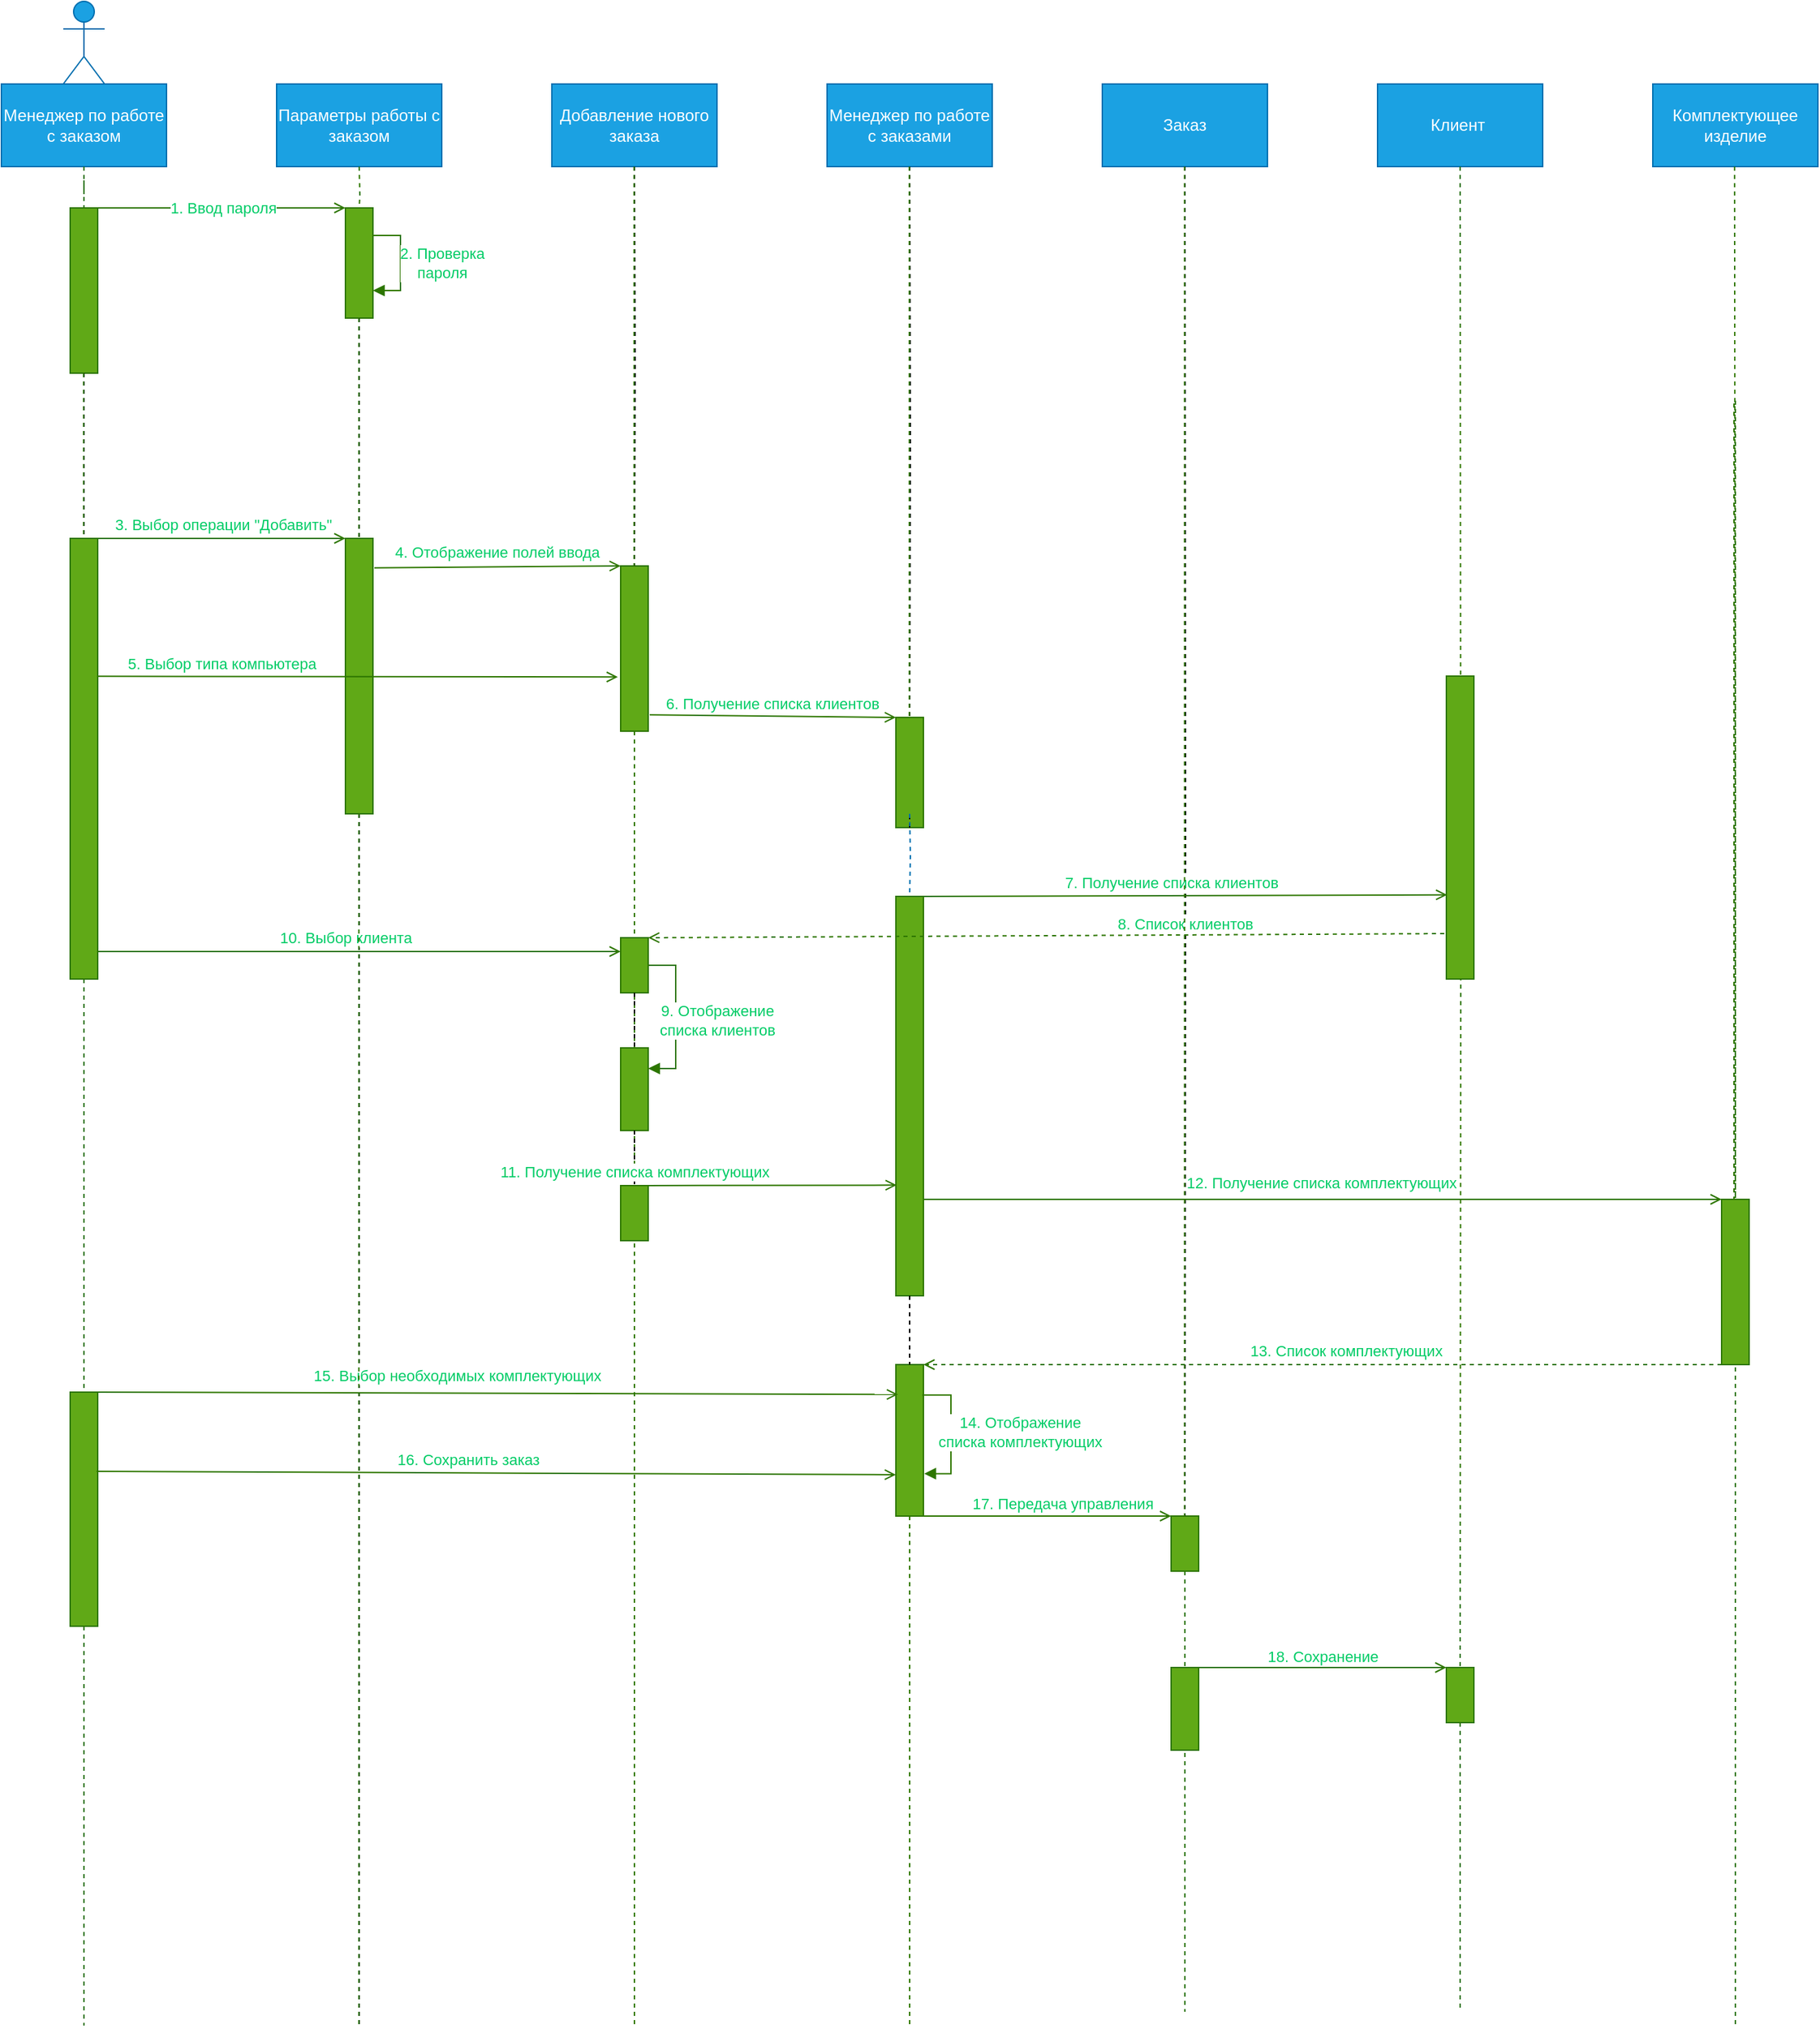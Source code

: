 <mxfile version="20.4.1" type="device"><diagram id="EE-B_Zx3244fio-dCgrv" name="Page-1"><mxGraphModel dx="2551" dy="1622" grid="1" gridSize="10" guides="1" tooltips="1" connect="1" arrows="1" fold="1" page="1" pageScale="1" pageWidth="1169" pageHeight="827" math="0" shadow="0"><root><mxCell id="0"/><mxCell id="1" parent="0"/><mxCell id="JYQmvdxiz2_-DwNYgla0-7" value="Добавление нового заказа" style="rounded=0;whiteSpace=wrap;html=1;fillColor=#1ba1e2;fontColor=#ffffff;strokeColor=#006EAF;" parent="1" vertex="1"><mxGeometry x="160" y="30" width="120" height="60" as="geometry"/></mxCell><mxCell id="JYQmvdxiz2_-DwNYgla0-8" value="Параметры работы с заказом" style="rounded=0;whiteSpace=wrap;html=1;fillColor=#1ba1e2;fontColor=#ffffff;strokeColor=#006EAF;" parent="1" vertex="1"><mxGeometry x="-40" y="30" width="120" height="60" as="geometry"/></mxCell><mxCell id="JYQmvdxiz2_-DwNYgla0-17" style="edgeStyle=orthogonalEdgeStyle;rounded=0;orthogonalLoop=1;jettySize=auto;html=1;exitX=0.5;exitY=1;exitDx=0;exitDy=0;endArrow=none;endFill=0;dashed=1;startArrow=none;fontColor=#00CC66;fillColor=#60a917;strokeColor=#2D7600;" parent="1" source="JYQmvdxiz2_-DwNYgla0-37" edge="1"><mxGeometry relative="1" as="geometry"><mxPoint x="-180" y="1440" as="targetPoint"/></mxGeometry></mxCell><mxCell id="JYQmvdxiz2_-DwNYgla0-9" value="Менеджер по работе с заказом" style="rounded=0;whiteSpace=wrap;html=1;fillColor=#1ba1e2;fontColor=#ffffff;strokeColor=#006EAF;" parent="1" vertex="1"><mxGeometry x="-240" y="30" width="120" height="60" as="geometry"/></mxCell><mxCell id="JYQmvdxiz2_-DwNYgla0-10" value="Менеджер по работе с заказами" style="rounded=0;whiteSpace=wrap;html=1;fillColor=#1ba1e2;fontColor=#ffffff;strokeColor=#006EAF;" parent="1" vertex="1"><mxGeometry x="360" y="30" width="120" height="60" as="geometry"/></mxCell><mxCell id="JYQmvdxiz2_-DwNYgla0-11" value="Заказ" style="rounded=0;whiteSpace=wrap;html=1;fillColor=#1ba1e2;fontColor=#ffffff;strokeColor=#006EAF;" parent="1" vertex="1"><mxGeometry x="560" y="30" width="120" height="60" as="geometry"/></mxCell><mxCell id="JYQmvdxiz2_-DwNYgla0-12" value="Клиент&amp;nbsp;" style="rounded=0;whiteSpace=wrap;html=1;fillColor=#1ba1e2;fontColor=#ffffff;strokeColor=#006EAF;" parent="1" vertex="1"><mxGeometry x="760" y="30" width="120" height="60" as="geometry"/></mxCell><mxCell id="JYQmvdxiz2_-DwNYgla0-14" value="Комплектующее изделие" style="rounded=0;whiteSpace=wrap;html=1;fillColor=#1ba1e2;fontColor=#ffffff;strokeColor=#006EAF;" parent="1" vertex="1"><mxGeometry x="960" y="30" width="120" height="60" as="geometry"/></mxCell><mxCell id="JYQmvdxiz2_-DwNYgla0-15" value="" style="shape=umlActor;verticalLabelPosition=bottom;verticalAlign=top;html=1;outlineConnect=0;fillColor=#1ba1e2;fontColor=#ffffff;strokeColor=#006EAF;" parent="1" vertex="1"><mxGeometry x="-195" y="-30.0" width="30" height="60" as="geometry"/></mxCell><mxCell id="JYQmvdxiz2_-DwNYgla0-18" style="edgeStyle=orthogonalEdgeStyle;rounded=0;orthogonalLoop=1;jettySize=auto;html=1;exitX=0.5;exitY=1;exitDx=0;exitDy=0;endArrow=none;endFill=0;dashed=1;startArrow=none;" parent="1" source="JYQmvdxiz2_-DwNYgla0-31" edge="1"><mxGeometry relative="1" as="geometry"><mxPoint x="20" y="1440" as="targetPoint"/><mxPoint x="20" y="90" as="sourcePoint"/></mxGeometry></mxCell><mxCell id="JYQmvdxiz2_-DwNYgla0-19" style="edgeStyle=orthogonalEdgeStyle;rounded=0;orthogonalLoop=1;jettySize=auto;html=1;exitX=0.5;exitY=1;exitDx=0;exitDy=0;endArrow=none;endFill=0;dashed=1;startArrow=none;fontColor=#00CC66;fillColor=#60a917;strokeColor=#2D7600;" parent="1" source="JYQmvdxiz2_-DwNYgla0-33" edge="1"><mxGeometry relative="1" as="geometry"><mxPoint x="220" y="1440" as="targetPoint"/><mxPoint x="220" y="90" as="sourcePoint"/></mxGeometry></mxCell><mxCell id="JYQmvdxiz2_-DwNYgla0-20" style="edgeStyle=orthogonalEdgeStyle;rounded=0;orthogonalLoop=1;jettySize=auto;html=1;endArrow=none;endFill=0;dashed=1;startArrow=none;fillColor=#60a917;strokeColor=#2D7600;" parent="1" source="JYQmvdxiz2_-DwNYgla0-54" edge="1"><mxGeometry relative="1" as="geometry"><mxPoint x="420" y="1440" as="targetPoint"/><mxPoint x="420" y="560" as="sourcePoint"/><Array as="points"><mxPoint x="420" y="990"/></Array></mxGeometry></mxCell><mxCell id="JYQmvdxiz2_-DwNYgla0-21" style="edgeStyle=orthogonalEdgeStyle;rounded=0;orthogonalLoop=1;jettySize=auto;html=1;exitX=0.5;exitY=1;exitDx=0;exitDy=0;endArrow=none;endFill=0;dashed=1;startArrow=none;fontColor=#00CC66;fillColor=#60a917;strokeColor=#2D7600;" parent="1" source="JYQmvdxiz2_-DwNYgla0-56" edge="1"><mxGeometry relative="1" as="geometry"><mxPoint x="620" y="1430" as="targetPoint"/><mxPoint x="620" y="90" as="sourcePoint"/></mxGeometry></mxCell><mxCell id="JYQmvdxiz2_-DwNYgla0-22" style="edgeStyle=orthogonalEdgeStyle;rounded=0;orthogonalLoop=1;jettySize=auto;html=1;exitX=0.5;exitY=1;exitDx=0;exitDy=0;endArrow=none;endFill=0;dashed=1;startArrow=none;fontColor=#00CC66;fillColor=#60a917;strokeColor=#2D7600;" parent="1" source="JYQmvdxiz2_-DwNYgla0-61" edge="1"><mxGeometry relative="1" as="geometry"><mxPoint x="820" y="1430" as="targetPoint"/><mxPoint x="820" y="90" as="sourcePoint"/></mxGeometry></mxCell><mxCell id="JYQmvdxiz2_-DwNYgla0-24" value="" style="rounded=0;whiteSpace=wrap;html=1;fillColor=#60a917;fontColor=#ffffff;strokeColor=#2D7600;" parent="1" vertex="1"><mxGeometry x="-190" y="120" width="20" height="120" as="geometry"/></mxCell><mxCell id="JYQmvdxiz2_-DwNYgla0-25" value="" style="edgeStyle=orthogonalEdgeStyle;rounded=0;orthogonalLoop=1;jettySize=auto;html=1;exitX=0.5;exitY=1;exitDx=0;exitDy=0;endArrow=none;endFill=0;dashed=1;fillColor=#60a917;strokeColor=#2D7600;" parent="1" source="JYQmvdxiz2_-DwNYgla0-9" target="JYQmvdxiz2_-DwNYgla0-24" edge="1"><mxGeometry relative="1" as="geometry"><mxPoint x="-180" y="950.0" as="targetPoint"/><mxPoint x="-180" y="90" as="sourcePoint"/></mxGeometry></mxCell><mxCell id="JYQmvdxiz2_-DwNYgla0-26" value="" style="rounded=0;whiteSpace=wrap;html=1;fillColor=#60a917;fontColor=#ffffff;strokeColor=#2D7600;" parent="1" vertex="1"><mxGeometry x="10" y="120" width="20" height="80" as="geometry"/></mxCell><mxCell id="JYQmvdxiz2_-DwNYgla0-27" value="" style="edgeStyle=orthogonalEdgeStyle;rounded=0;orthogonalLoop=1;jettySize=auto;html=1;exitX=0.5;exitY=1;exitDx=0;exitDy=0;endArrow=none;endFill=0;dashed=1;fillColor=#60a917;strokeColor=#2D7600;" parent="1" target="JYQmvdxiz2_-DwNYgla0-26" edge="1"><mxGeometry relative="1" as="geometry"><mxPoint x="20" y="950.0" as="targetPoint"/><mxPoint x="20" y="90" as="sourcePoint"/></mxGeometry></mxCell><mxCell id="JYQmvdxiz2_-DwNYgla0-28" value="" style="rounded=0;whiteSpace=wrap;html=1;fillColor=#60a917;fontColor=#ffffff;strokeColor=#2D7600;" parent="1" vertex="1"><mxGeometry x="-190" y="360" width="20" height="320" as="geometry"/></mxCell><mxCell id="JYQmvdxiz2_-DwNYgla0-29" value="" style="edgeStyle=orthogonalEdgeStyle;rounded=0;orthogonalLoop=1;jettySize=auto;html=1;exitX=0.5;exitY=1;exitDx=0;exitDy=0;endArrow=none;endFill=0;dashed=1;startArrow=none;" parent="1" source="JYQmvdxiz2_-DwNYgla0-24" target="JYQmvdxiz2_-DwNYgla0-28" edge="1"><mxGeometry relative="1" as="geometry"><mxPoint x="-180" y="950.0" as="targetPoint"/><mxPoint x="-180" y="240" as="sourcePoint"/></mxGeometry></mxCell><mxCell id="JYQmvdxiz2_-DwNYgla0-31" value="" style="rounded=0;whiteSpace=wrap;html=1;fillColor=#60a917;fontColor=#ffffff;strokeColor=#2D7600;" parent="1" vertex="1"><mxGeometry x="10" y="360" width="20" height="200" as="geometry"/></mxCell><mxCell id="JYQmvdxiz2_-DwNYgla0-32" value="" style="edgeStyle=orthogonalEdgeStyle;rounded=0;orthogonalLoop=1;jettySize=auto;html=1;exitX=0.5;exitY=1;exitDx=0;exitDy=0;endArrow=none;endFill=0;dashed=1;startArrow=none;" parent="1" source="JYQmvdxiz2_-DwNYgla0-26" target="JYQmvdxiz2_-DwNYgla0-31" edge="1"><mxGeometry relative="1" as="geometry"><mxPoint x="20" y="950.0" as="targetPoint"/><mxPoint x="20" y="200" as="sourcePoint"/></mxGeometry></mxCell><mxCell id="JYQmvdxiz2_-DwNYgla0-33" value="" style="rounded=0;whiteSpace=wrap;html=1;fillColor=#60a917;fontColor=#ffffff;strokeColor=#2D7600;" parent="1" vertex="1"><mxGeometry x="210" y="380" width="20" height="120" as="geometry"/></mxCell><mxCell id="JYQmvdxiz2_-DwNYgla0-34" value="" style="edgeStyle=orthogonalEdgeStyle;rounded=0;orthogonalLoop=1;jettySize=auto;html=1;exitX=0.5;exitY=1;exitDx=0;exitDy=0;endArrow=none;endFill=0;dashed=1;" parent="1" target="JYQmvdxiz2_-DwNYgla0-33" edge="1"><mxGeometry relative="1" as="geometry"><mxPoint x="220" y="950.0" as="targetPoint"/><mxPoint x="220" y="90" as="sourcePoint"/></mxGeometry></mxCell><mxCell id="JYQmvdxiz2_-DwNYgla0-35" value="" style="rounded=0;whiteSpace=wrap;html=1;fillColor=#60a917;fontColor=#ffffff;strokeColor=#2D7600;" parent="1" vertex="1"><mxGeometry x="410" y="490" width="20" height="80" as="geometry"/></mxCell><mxCell id="JYQmvdxiz2_-DwNYgla0-36" value="" style="edgeStyle=orthogonalEdgeStyle;rounded=0;orthogonalLoop=1;jettySize=auto;html=1;exitX=0.5;exitY=1;exitDx=0;exitDy=0;endArrow=none;endFill=0;dashed=1;" parent="1" target="JYQmvdxiz2_-DwNYgla0-35" edge="1"><mxGeometry relative="1" as="geometry"><mxPoint x="420" y="950.0" as="targetPoint"/><mxPoint x="420" y="90" as="sourcePoint"/></mxGeometry></mxCell><mxCell id="JYQmvdxiz2_-DwNYgla0-37" value="" style="rounded=0;whiteSpace=wrap;html=1;fillColor=#60a917;fontColor=#ffffff;strokeColor=#2D7600;" parent="1" vertex="1"><mxGeometry x="-190" y="980" width="20" height="170" as="geometry"/></mxCell><mxCell id="JYQmvdxiz2_-DwNYgla0-38" value="" style="edgeStyle=orthogonalEdgeStyle;rounded=0;orthogonalLoop=1;jettySize=auto;html=1;exitX=0.5;exitY=1;exitDx=0;exitDy=0;endArrow=none;endFill=0;dashed=1;startArrow=none;fontColor=#00CC66;fillColor=#60a917;strokeColor=#2D7600;" parent="1" source="JYQmvdxiz2_-DwNYgla0-28" target="JYQmvdxiz2_-DwNYgla0-37" edge="1"><mxGeometry relative="1" as="geometry"><mxPoint x="-180" y="950.0" as="targetPoint"/><mxPoint x="-180" y="680.0" as="sourcePoint"/></mxGeometry></mxCell><mxCell id="JYQmvdxiz2_-DwNYgla0-40" value="" style="edgeStyle=orthogonalEdgeStyle;rounded=0;orthogonalLoop=1;jettySize=auto;html=1;exitX=0.5;exitY=1;exitDx=0;exitDy=0;endArrow=none;endFill=0;dashed=1;startArrow=none;" parent="1" source="JYQmvdxiz2_-DwNYgla0-35" edge="1"><mxGeometry relative="1" as="geometry"><mxPoint x="420" y="560.0" as="targetPoint"/><mxPoint x="420" y="560.0" as="sourcePoint"/></mxGeometry></mxCell><mxCell id="JYQmvdxiz2_-DwNYgla0-45" style="edgeStyle=orthogonalEdgeStyle;rounded=0;orthogonalLoop=1;jettySize=auto;html=1;exitX=0.5;exitY=1;exitDx=0;exitDy=0;endArrow=none;endFill=0;dashed=1;fontColor=#00CC66;fillColor=#60a917;strokeColor=#2D7600;startArrow=none;" parent="1" edge="1" source="JYQmvdxiz2_-DwNYgla0-64"><mxGeometry relative="1" as="geometry"><mxPoint x="1020" y="1440" as="targetPoint"/><mxPoint x="1019.41" y="90" as="sourcePoint"/><Array as="points"><mxPoint x="1019" y="260"/><mxPoint x="1020" y="1200"/></Array></mxGeometry></mxCell><mxCell id="JYQmvdxiz2_-DwNYgla0-79" style="edgeStyle=orthogonalEdgeStyle;rounded=0;orthogonalLoop=1;jettySize=auto;html=1;exitX=1;exitY=0.5;exitDx=0;exitDy=0;entryX=1;entryY=0.25;entryDx=0;entryDy=0;endArrow=block;endFill=1;fontColor=#00CC66;fillColor=#60a917;strokeColor=#2D7600;" parent="1" source="JYQmvdxiz2_-DwNYgla0-47" target="JYQmvdxiz2_-DwNYgla0-48" edge="1"><mxGeometry relative="1" as="geometry"/></mxCell><mxCell id="JYQmvdxiz2_-DwNYgla0-97" value="9. Отображение &lt;br&gt;списка клиентов" style="edgeLabel;html=1;align=center;verticalAlign=middle;resizable=0;points=[];fontColor=#00CC66;" parent="JYQmvdxiz2_-DwNYgla0-79" vertex="1" connectable="0"><mxGeometry x="-0.325" y="-2" relative="1" as="geometry"><mxPoint x="32" y="21" as="offset"/></mxGeometry></mxCell><mxCell id="JYQmvdxiz2_-DwNYgla0-47" value="" style="rounded=0;whiteSpace=wrap;html=1;fillColor=#60a917;fontColor=#ffffff;strokeColor=#2D7600;" parent="1" vertex="1"><mxGeometry x="210" y="650" width="20" height="40" as="geometry"/></mxCell><mxCell id="JYQmvdxiz2_-DwNYgla0-48" value="" style="rounded=0;whiteSpace=wrap;html=1;fillColor=#60a917;fontColor=#ffffff;strokeColor=#2D7600;" parent="1" vertex="1"><mxGeometry x="210" y="730" width="20" height="60" as="geometry"/></mxCell><mxCell id="JYQmvdxiz2_-DwNYgla0-49" value="" style="edgeStyle=orthogonalEdgeStyle;rounded=0;orthogonalLoop=1;jettySize=auto;html=1;exitX=0.5;exitY=1;exitDx=0;exitDy=0;endArrow=none;endFill=0;dashed=1;startArrow=none;" parent="1" source="JYQmvdxiz2_-DwNYgla0-47" target="JYQmvdxiz2_-DwNYgla0-48" edge="1"><mxGeometry relative="1" as="geometry"><mxPoint x="220" y="950.0" as="targetPoint"/><mxPoint x="220" y="600.0" as="sourcePoint"/></mxGeometry></mxCell><mxCell id="JYQmvdxiz2_-DwNYgla0-50" value="" style="rounded=0;whiteSpace=wrap;html=1;fillColor=#60a917;fontColor=#ffffff;strokeColor=#2D7600;" parent="1" vertex="1"><mxGeometry x="210" y="830" width="20" height="40" as="geometry"/></mxCell><mxCell id="JYQmvdxiz2_-DwNYgla0-51" value="" style="edgeStyle=orthogonalEdgeStyle;rounded=0;orthogonalLoop=1;jettySize=auto;html=1;exitX=0.5;exitY=1;exitDx=0;exitDy=0;endArrow=none;endFill=0;dashed=1;startArrow=none;" parent="1" source="JYQmvdxiz2_-DwNYgla0-48" target="JYQmvdxiz2_-DwNYgla0-50" edge="1"><mxGeometry relative="1" as="geometry"><mxPoint x="220" y="950.0" as="targetPoint"/><mxPoint x="221" y="700.0" as="sourcePoint"/></mxGeometry></mxCell><mxCell id="JYQmvdxiz2_-DwNYgla0-52" value="" style="rounded=0;whiteSpace=wrap;html=1;fillColor=#60a917;fontColor=#ffffff;strokeColor=#2D7600;" parent="1" vertex="1"><mxGeometry x="410" y="620" width="20" height="290" as="geometry"/></mxCell><mxCell id="JYQmvdxiz2_-DwNYgla0-53" value="" style="edgeStyle=orthogonalEdgeStyle;rounded=0;orthogonalLoop=1;jettySize=auto;html=1;endArrow=none;endFill=0;dashed=1;startArrow=none;fillColor=#1ba1e2;strokeColor=#006EAF;" parent="1" target="JYQmvdxiz2_-DwNYgla0-52" edge="1"><mxGeometry relative="1" as="geometry"><mxPoint x="420" y="1200.0" as="targetPoint"/><mxPoint x="420" y="560.0" as="sourcePoint"/><Array as="points"/></mxGeometry></mxCell><mxCell id="JYQmvdxiz2_-DwNYgla0-54" value="" style="rounded=0;whiteSpace=wrap;html=1;fillColor=#60a917;fontColor=#ffffff;strokeColor=#2D7600;" parent="1" vertex="1"><mxGeometry x="410" y="960" width="20" height="110" as="geometry"/></mxCell><mxCell id="JYQmvdxiz2_-DwNYgla0-55" value="" style="edgeStyle=orthogonalEdgeStyle;rounded=0;orthogonalLoop=1;jettySize=auto;html=1;endArrow=none;endFill=0;dashed=1;startArrow=none;" parent="1" source="JYQmvdxiz2_-DwNYgla0-52" target="JYQmvdxiz2_-DwNYgla0-54" edge="1"><mxGeometry relative="1" as="geometry"><mxPoint x="420" y="1200.0" as="targetPoint"/><mxPoint x="420.059" y="940.0" as="sourcePoint"/><Array as="points"/></mxGeometry></mxCell><mxCell id="JYQmvdxiz2_-DwNYgla0-56" value="" style="rounded=0;whiteSpace=wrap;html=1;fillColor=#60a917;fontColor=#ffffff;strokeColor=#2D7600;" parent="1" vertex="1"><mxGeometry x="610" y="1070" width="20" height="40" as="geometry"/></mxCell><mxCell id="JYQmvdxiz2_-DwNYgla0-59" value="" style="edgeStyle=orthogonalEdgeStyle;rounded=0;orthogonalLoop=1;jettySize=auto;html=1;exitX=0.5;exitY=1;exitDx=0;exitDy=0;endArrow=none;endFill=0;dashed=1;entryX=0.5;entryY=0;entryDx=0;entryDy=0;" parent="1" target="JYQmvdxiz2_-DwNYgla0-56" edge="1"><mxGeometry relative="1" as="geometry"><mxPoint x="620" y="870.0" as="targetPoint"/><mxPoint x="620" y="90" as="sourcePoint"/></mxGeometry></mxCell><mxCell id="JYQmvdxiz2_-DwNYgla0-60" value="" style="rounded=0;whiteSpace=wrap;html=1;fillColor=#60a917;fontColor=#ffffff;strokeColor=#2D7600;" parent="1" vertex="1"><mxGeometry x="610" y="1180" width="20" height="60" as="geometry"/></mxCell><mxCell id="JYQmvdxiz2_-DwNYgla0-61" value="" style="rounded=0;whiteSpace=wrap;html=1;fillColor=#60a917;fontColor=#ffffff;strokeColor=#2D7600;" parent="1" vertex="1"><mxGeometry x="810" y="1180" width="20" height="40" as="geometry"/></mxCell><mxCell id="JYQmvdxiz2_-DwNYgla0-62" value="" style="edgeStyle=orthogonalEdgeStyle;rounded=0;orthogonalLoop=1;jettySize=auto;html=1;exitX=0.5;exitY=1;exitDx=0;exitDy=0;endArrow=none;endFill=0;dashed=1;fontColor=#00CC66;fillColor=#60a917;strokeColor=#2D7600;" parent="1" target="JYQmvdxiz2_-DwNYgla0-61" edge="1"><mxGeometry relative="1" as="geometry"><mxPoint x="820" y="1430.0" as="targetPoint"/><mxPoint x="820" y="90" as="sourcePoint"/></mxGeometry></mxCell><mxCell id="JYQmvdxiz2_-DwNYgla0-63" value="" style="rounded=0;whiteSpace=wrap;html=1;fillColor=#60a917;fontColor=#ffffff;strokeColor=#2D7600;" parent="1" vertex="1"><mxGeometry x="810" y="460" width="20" height="220" as="geometry"/></mxCell><mxCell id="JYQmvdxiz2_-DwNYgla0-65" value="" style="html=1;verticalAlign=bottom;labelBackgroundColor=none;endArrow=open;endFill=0;rounded=0;entryX=0;entryY=0;entryDx=0;entryDy=0;exitX=1;exitY=0;exitDx=0;exitDy=0;fontColor=#00CC66;fillColor=#60a917;strokeColor=#2D7600;" parent="1" source="JYQmvdxiz2_-DwNYgla0-24" target="JYQmvdxiz2_-DwNYgla0-26" edge="1"><mxGeometry width="160" relative="1" as="geometry"><mxPoint x="-165" y="120" as="sourcePoint"/><mxPoint x="-5" y="120" as="targetPoint"/></mxGeometry></mxCell><mxCell id="JYQmvdxiz2_-DwNYgla0-88" value="1. Ввод пароля" style="edgeLabel;html=1;align=center;verticalAlign=middle;resizable=0;points=[];fontColor=#00CC66;" parent="JYQmvdxiz2_-DwNYgla0-65" vertex="1" connectable="0"><mxGeometry x="-0.352" y="3" relative="1" as="geometry"><mxPoint x="32" y="3" as="offset"/></mxGeometry></mxCell><mxCell id="JYQmvdxiz2_-DwNYgla0-67" style="edgeStyle=orthogonalEdgeStyle;rounded=0;orthogonalLoop=1;jettySize=auto;html=1;exitX=1;exitY=0.25;exitDx=0;exitDy=0;entryX=1;entryY=0.75;entryDx=0;entryDy=0;endArrow=block;endFill=1;fontColor=#00CC66;fillColor=#60a917;strokeColor=#2D7600;" parent="1" source="JYQmvdxiz2_-DwNYgla0-26" target="JYQmvdxiz2_-DwNYgla0-26" edge="1"><mxGeometry relative="1" as="geometry"/></mxCell><mxCell id="JYQmvdxiz2_-DwNYgla0-89" value="2. Проверка &lt;br&gt;пароля" style="edgeLabel;html=1;align=center;verticalAlign=middle;resizable=0;points=[];fontColor=#00CC66;" parent="JYQmvdxiz2_-DwNYgla0-67" vertex="1" connectable="0"><mxGeometry x="-0.302" y="-2" relative="1" as="geometry"><mxPoint x="32" y="12" as="offset"/></mxGeometry></mxCell><mxCell id="JYQmvdxiz2_-DwNYgla0-68" value="" style="html=1;verticalAlign=bottom;labelBackgroundColor=none;endArrow=open;endFill=0;rounded=0;entryX=0;entryY=0;entryDx=0;entryDy=0;exitX=1;exitY=0;exitDx=0;exitDy=0;fontColor=#00CC66;fillColor=#60a917;strokeColor=#2D7600;" parent="1" source="JYQmvdxiz2_-DwNYgla0-28" target="JYQmvdxiz2_-DwNYgla0-31" edge="1"><mxGeometry width="160" relative="1" as="geometry"><mxPoint x="-170" y="360.0" as="sourcePoint"/><mxPoint x="10" y="360.0" as="targetPoint"/></mxGeometry></mxCell><mxCell id="JYQmvdxiz2_-DwNYgla0-90" value="3. Выбор операции &quot;Добавить&quot;" style="edgeLabel;html=1;align=center;verticalAlign=middle;resizable=0;points=[];fontColor=#00CC66;" parent="JYQmvdxiz2_-DwNYgla0-68" vertex="1" connectable="0"><mxGeometry x="-0.217" y="2" relative="1" as="geometry"><mxPoint x="20" y="-8" as="offset"/></mxGeometry></mxCell><mxCell id="JYQmvdxiz2_-DwNYgla0-69" value="" style="html=1;verticalAlign=bottom;labelBackgroundColor=none;endArrow=open;endFill=0;rounded=0;entryX=0;entryY=0;entryDx=0;entryDy=0;exitX=1.05;exitY=0.107;exitDx=0;exitDy=0;exitPerimeter=0;fontColor=#00CC66;fillColor=#60a917;strokeColor=#2D7600;" parent="1" source="JYQmvdxiz2_-DwNYgla0-31" target="JYQmvdxiz2_-DwNYgla0-33" edge="1"><mxGeometry width="160" relative="1" as="geometry"><mxPoint x="30" y="380" as="sourcePoint"/><mxPoint x="210" y="380.0" as="targetPoint"/></mxGeometry></mxCell><mxCell id="JYQmvdxiz2_-DwNYgla0-91" value="4. Отображение полей ввода" style="edgeLabel;html=1;align=center;verticalAlign=middle;resizable=0;points=[];fontColor=#00CC66;" parent="JYQmvdxiz2_-DwNYgla0-69" vertex="1" connectable="0"><mxGeometry x="-0.534" y="1" relative="1" as="geometry"><mxPoint x="47" y="-10" as="offset"/></mxGeometry></mxCell><mxCell id="JYQmvdxiz2_-DwNYgla0-70" value="" style="html=1;verticalAlign=bottom;labelBackgroundColor=none;endArrow=open;endFill=0;rounded=0;entryX=-0.104;entryY=0.672;entryDx=0;entryDy=0;exitX=1;exitY=0.313;exitDx=0;exitDy=0;exitPerimeter=0;entryPerimeter=0;fontColor=#00CC66;fillColor=#60a917;strokeColor=#2D7600;" parent="1" source="JYQmvdxiz2_-DwNYgla0-28" target="JYQmvdxiz2_-DwNYgla0-33" edge="1"><mxGeometry width="160" relative="1" as="geometry"><mxPoint x="30" y="460.0" as="sourcePoint"/><mxPoint x="210.0" y="460.0" as="targetPoint"/></mxGeometry></mxCell><mxCell id="JYQmvdxiz2_-DwNYgla0-92" value="5. Выбор типа компьютера" style="edgeLabel;html=1;align=center;verticalAlign=middle;resizable=0;points=[];fontColor=#00CC66;" parent="JYQmvdxiz2_-DwNYgla0-70" vertex="1" connectable="0"><mxGeometry x="-0.572" y="2" relative="1" as="geometry"><mxPoint x="9" y="-8" as="offset"/></mxGeometry></mxCell><mxCell id="JYQmvdxiz2_-DwNYgla0-74" value="" style="html=1;verticalAlign=bottom;labelBackgroundColor=none;endArrow=open;endFill=0;rounded=0;entryX=0;entryY=0;entryDx=0;entryDy=0;exitX=1.054;exitY=0.901;exitDx=0;exitDy=0;exitPerimeter=0;fontColor=#00CC66;fillColor=#60a917;strokeColor=#2D7600;" parent="1" source="JYQmvdxiz2_-DwNYgla0-33" target="JYQmvdxiz2_-DwNYgla0-35" edge="1"><mxGeometry width="160" relative="1" as="geometry"><mxPoint x="231" y="491.4" as="sourcePoint"/><mxPoint x="410" y="490" as="targetPoint"/></mxGeometry></mxCell><mxCell id="JYQmvdxiz2_-DwNYgla0-93" value="6. Получение списка клиентов" style="edgeLabel;html=1;align=center;verticalAlign=middle;resizable=0;points=[];fontColor=#00CC66;" parent="JYQmvdxiz2_-DwNYgla0-74" vertex="1" connectable="0"><mxGeometry x="0.184" relative="1" as="geometry"><mxPoint x="-17" y="-9" as="offset"/></mxGeometry></mxCell><mxCell id="JYQmvdxiz2_-DwNYgla0-75" value="" style="html=1;verticalAlign=bottom;labelBackgroundColor=none;endArrow=open;endFill=0;rounded=0;entryX=0.028;entryY=0.722;entryDx=0;entryDy=0;exitX=1;exitY=0;exitDx=0;exitDy=0;entryPerimeter=0;fontColor=#00CC66;fillColor=#60a917;strokeColor=#2D7600;" parent="1" source="JYQmvdxiz2_-DwNYgla0-52" target="JYQmvdxiz2_-DwNYgla0-63" edge="1"><mxGeometry width="160" relative="1" as="geometry"><mxPoint x="430" y="620" as="sourcePoint"/><mxPoint x="610" y="620" as="targetPoint"/></mxGeometry></mxCell><mxCell id="JYQmvdxiz2_-DwNYgla0-94" value="7. Получение списка клиентов" style="edgeLabel;html=1;align=center;verticalAlign=middle;resizable=0;points=[];fontColor=#00CC66;" parent="JYQmvdxiz2_-DwNYgla0-75" vertex="1" connectable="0"><mxGeometry x="-0.182" y="3" relative="1" as="geometry"><mxPoint x="24" y="-7" as="offset"/></mxGeometry></mxCell><mxCell id="JYQmvdxiz2_-DwNYgla0-76" value="" style="html=1;verticalAlign=bottom;labelBackgroundColor=none;endArrow=open;endFill=0;dashed=1;rounded=0;entryX=1;entryY=0;entryDx=0;entryDy=0;exitX=-0.077;exitY=0.85;exitDx=0;exitDy=0;exitPerimeter=0;fontColor=#00CC66;fillColor=#60a917;strokeColor=#2D7600;" parent="1" source="JYQmvdxiz2_-DwNYgla0-63" target="JYQmvdxiz2_-DwNYgla0-47" edge="1"><mxGeometry width="160" relative="1" as="geometry"><mxPoint x="470" y="670" as="sourcePoint"/><mxPoint x="630" y="670" as="targetPoint"/></mxGeometry></mxCell><mxCell id="JYQmvdxiz2_-DwNYgla0-95" value="8. Список клиентов" style="edgeLabel;html=1;align=center;verticalAlign=middle;resizable=0;points=[];fontColor=#00CC66;" parent="JYQmvdxiz2_-DwNYgla0-76" vertex="1" connectable="0"><mxGeometry x="-0.428" y="-3" relative="1" as="geometry"><mxPoint x="-23" y="-5" as="offset"/></mxGeometry></mxCell><mxCell id="JYQmvdxiz2_-DwNYgla0-78" value="" style="html=1;verticalAlign=bottom;labelBackgroundColor=none;endArrow=open;endFill=0;rounded=0;entryX=0;entryY=0.25;entryDx=0;entryDy=0;fontColor=#00CC66;fillColor=#60a917;strokeColor=#2D7600;" parent="1" target="JYQmvdxiz2_-DwNYgla0-47" edge="1"><mxGeometry width="160" relative="1" as="geometry"><mxPoint x="-170" y="660" as="sourcePoint"/><mxPoint x="-10" y="660" as="targetPoint"/></mxGeometry></mxCell><mxCell id="JYQmvdxiz2_-DwNYgla0-96" value="10. Выбор клиента" style="edgeLabel;html=1;align=center;verticalAlign=middle;resizable=0;points=[];fontColor=#00CC66;" parent="JYQmvdxiz2_-DwNYgla0-78" vertex="1" connectable="0"><mxGeometry x="-0.089" y="1" relative="1" as="geometry"><mxPoint x="7" y="-9" as="offset"/></mxGeometry></mxCell><mxCell id="JYQmvdxiz2_-DwNYgla0-80" value="" style="html=1;verticalAlign=bottom;labelBackgroundColor=none;endArrow=open;endFill=0;rounded=0;entryX=0.027;entryY=0.723;entryDx=0;entryDy=0;entryPerimeter=0;exitX=1;exitY=0;exitDx=0;exitDy=0;fillColor=#60a917;strokeColor=#2D7600;" parent="1" source="JYQmvdxiz2_-DwNYgla0-50" target="JYQmvdxiz2_-DwNYgla0-52" edge="1"><mxGeometry width="160" relative="1" as="geometry"><mxPoint x="30" y="820" as="sourcePoint"/><mxPoint x="410" y="820" as="targetPoint"/></mxGeometry></mxCell><mxCell id="JYQmvdxiz2_-DwNYgla0-98" value="11. Получение списка комплектующих" style="edgeLabel;html=1;align=center;verticalAlign=middle;resizable=0;points=[];fontColor=#00CC66;" parent="JYQmvdxiz2_-DwNYgla0-80" vertex="1" connectable="0"><mxGeometry x="-0.682" y="1" relative="1" as="geometry"><mxPoint x="-39" y="-9" as="offset"/></mxGeometry></mxCell><mxCell id="JYQmvdxiz2_-DwNYgla0-81" value="" style="html=1;verticalAlign=bottom;labelBackgroundColor=none;endArrow=open;endFill=0;rounded=0;entryX=0;entryY=0;entryDx=0;entryDy=0;fontColor=#00CC66;fillColor=#60a917;strokeColor=#2D7600;" parent="1" target="JYQmvdxiz2_-DwNYgla0-64" edge="1"><mxGeometry width="160" relative="1" as="geometry"><mxPoint x="430" y="840" as="sourcePoint"/><mxPoint x="610.54" y="839.67" as="targetPoint"/></mxGeometry></mxCell><mxCell id="JYQmvdxiz2_-DwNYgla0-99" value="12. Получение списка комплектующих" style="edgeLabel;html=1;align=center;verticalAlign=middle;resizable=0;points=[];fontColor=#00CC66;" parent="JYQmvdxiz2_-DwNYgla0-81" vertex="1" connectable="0"><mxGeometry x="-0.077" y="-1" relative="1" as="geometry"><mxPoint x="21" y="-13" as="offset"/></mxGeometry></mxCell><mxCell id="JYQmvdxiz2_-DwNYgla0-82" value="" style="html=1;verticalAlign=bottom;labelBackgroundColor=none;endArrow=open;endFill=0;dashed=1;rounded=0;entryX=1;entryY=0;entryDx=0;entryDy=0;exitX=0;exitY=1;exitDx=0;exitDy=0;fontColor=#00CC66;fillColor=#60a917;strokeColor=#2D7600;" parent="1" source="JYQmvdxiz2_-DwNYgla0-64" target="JYQmvdxiz2_-DwNYgla0-54" edge="1"><mxGeometry width="160" relative="1" as="geometry"><mxPoint x="670" y="900" as="sourcePoint"/><mxPoint x="830" y="900" as="targetPoint"/></mxGeometry></mxCell><mxCell id="JYQmvdxiz2_-DwNYgla0-100" value="13. Список комплектующих" style="edgeLabel;html=1;align=center;verticalAlign=middle;resizable=0;points=[];fontColor=#00CC66;" parent="JYQmvdxiz2_-DwNYgla0-82" vertex="1" connectable="0"><mxGeometry x="-0.059" y="3" relative="1" as="geometry"><mxPoint y="-13" as="offset"/></mxGeometry></mxCell><mxCell id="JYQmvdxiz2_-DwNYgla0-83" value="" style="html=1;verticalAlign=bottom;labelBackgroundColor=none;endArrow=open;endFill=0;rounded=0;exitX=1;exitY=0;exitDx=0;exitDy=0;entryX=0.075;entryY=0.197;entryDx=0;entryDy=0;fontColor=#00CC66;fillColor=#60a917;strokeColor=#2D7600;entryPerimeter=0;" parent="1" source="JYQmvdxiz2_-DwNYgla0-37" target="JYQmvdxiz2_-DwNYgla0-54" edge="1"><mxGeometry width="160" relative="1" as="geometry"><mxPoint x="-160" y="980" as="sourcePoint"/><mxPoint x="830" y="900" as="targetPoint"/></mxGeometry></mxCell><mxCell id="JYQmvdxiz2_-DwNYgla0-103" value="15. Выбор необходимых комплектующих" style="edgeLabel;html=1;align=center;verticalAlign=middle;resizable=0;points=[];fontColor=#00CC66;" parent="JYQmvdxiz2_-DwNYgla0-83" vertex="1" connectable="0"><mxGeometry x="-0.145" relative="1" as="geometry"><mxPoint x="12" y="-13" as="offset"/></mxGeometry></mxCell><mxCell id="JYQmvdxiz2_-DwNYgla0-84" style="edgeStyle=orthogonalEdgeStyle;rounded=0;orthogonalLoop=1;jettySize=auto;html=1;exitX=0.96;exitY=0.201;exitDx=0;exitDy=0;entryX=1.031;entryY=0.72;entryDx=0;entryDy=0;endArrow=block;endFill=1;fontColor=#00CC66;fillColor=#60a917;strokeColor=#2D7600;exitPerimeter=0;entryPerimeter=0;" parent="1" source="JYQmvdxiz2_-DwNYgla0-54" target="JYQmvdxiz2_-DwNYgla0-54" edge="1"><mxGeometry relative="1" as="geometry"/></mxCell><mxCell id="JYQmvdxiz2_-DwNYgla0-101" value="14. Отображение &lt;br&gt;списка комплектующих" style="edgeLabel;html=1;align=center;verticalAlign=middle;resizable=0;points=[];fontColor=#00CC66;" parent="JYQmvdxiz2_-DwNYgla0-84" vertex="1" connectable="0"><mxGeometry x="-0.368" y="3" relative="1" as="geometry"><mxPoint x="47" y="17" as="offset"/></mxGeometry></mxCell><mxCell id="JYQmvdxiz2_-DwNYgla0-85" value="" style="html=1;verticalAlign=bottom;labelBackgroundColor=none;endArrow=open;endFill=0;rounded=0;exitX=0.959;exitY=0.338;exitDx=0;exitDy=0;exitPerimeter=0;fontColor=#00CC66;fillColor=#60a917;strokeColor=#2D7600;" parent="1" source="JYQmvdxiz2_-DwNYgla0-37" edge="1"><mxGeometry width="160" relative="1" as="geometry"><mxPoint x="60" y="1050" as="sourcePoint"/><mxPoint x="410" y="1040" as="targetPoint"/></mxGeometry></mxCell><mxCell id="JYQmvdxiz2_-DwNYgla0-104" value="16. Сохранить заказ" style="edgeLabel;html=1;align=center;verticalAlign=middle;resizable=0;points=[];fontColor=#00CC66;" parent="JYQmvdxiz2_-DwNYgla0-85" vertex="1" connectable="0"><mxGeometry x="-0.072" relative="1" as="geometry"><mxPoint y="-10" as="offset"/></mxGeometry></mxCell><mxCell id="JYQmvdxiz2_-DwNYgla0-86" value="" style="html=1;verticalAlign=bottom;labelBackgroundColor=none;endArrow=open;endFill=0;rounded=0;exitX=1;exitY=1;exitDx=0;exitDy=0;entryX=0;entryY=0;entryDx=0;entryDy=0;fontColor=#00CC66;fillColor=#60a917;strokeColor=#2D7600;" parent="1" source="JYQmvdxiz2_-DwNYgla0-54" target="JYQmvdxiz2_-DwNYgla0-56" edge="1"><mxGeometry width="160" relative="1" as="geometry"><mxPoint x="590" y="1130" as="sourcePoint"/><mxPoint x="750" y="1130" as="targetPoint"/></mxGeometry></mxCell><mxCell id="JYQmvdxiz2_-DwNYgla0-105" value="17. Передача управления" style="edgeLabel;html=1;align=center;verticalAlign=middle;resizable=0;points=[];fontColor=#00CC66;" parent="JYQmvdxiz2_-DwNYgla0-86" vertex="1" connectable="0"><mxGeometry x="0.121" y="-1" relative="1" as="geometry"><mxPoint y="-10" as="offset"/></mxGeometry></mxCell><mxCell id="JYQmvdxiz2_-DwNYgla0-87" value="" style="html=1;verticalAlign=bottom;labelBackgroundColor=none;endArrow=open;endFill=0;rounded=0;entryX=0;entryY=0;entryDx=0;entryDy=0;exitX=1;exitY=0;exitDx=0;exitDy=0;fontColor=#00CC66;fillColor=#60a917;strokeColor=#2D7600;" parent="1" source="JYQmvdxiz2_-DwNYgla0-60" target="JYQmvdxiz2_-DwNYgla0-61" edge="1"><mxGeometry width="160" relative="1" as="geometry"><mxPoint x="670" y="1160" as="sourcePoint"/><mxPoint x="830" y="1160" as="targetPoint"/></mxGeometry></mxCell><mxCell id="JYQmvdxiz2_-DwNYgla0-106" value="18. Сохранение" style="edgeLabel;html=1;align=center;verticalAlign=middle;resizable=0;points=[];fontColor=#00CC66;" parent="JYQmvdxiz2_-DwNYgla0-87" vertex="1" connectable="0"><mxGeometry x="-0.169" y="-2" relative="1" as="geometry"><mxPoint x="15" y="-10" as="offset"/></mxGeometry></mxCell><mxCell id="JYQmvdxiz2_-DwNYgla0-107" value="" style="edgeStyle=orthogonalEdgeStyle;rounded=0;orthogonalLoop=1;jettySize=auto;html=1;exitX=0.5;exitY=1;exitDx=0;exitDy=0;endArrow=none;endFill=0;dashed=1;startArrow=none;fillColor=#60a917;strokeColor=#2D7600;" parent="1" edge="1"><mxGeometry relative="1" as="geometry"><mxPoint x="-180.23" y="360" as="targetPoint"/><mxPoint x="-180.23" y="240" as="sourcePoint"/></mxGeometry></mxCell><mxCell id="JYQmvdxiz2_-DwNYgla0-108" value="" style="edgeStyle=orthogonalEdgeStyle;rounded=0;orthogonalLoop=1;jettySize=auto;html=1;exitX=0.5;exitY=1;exitDx=0;exitDy=0;endArrow=none;endFill=0;dashed=1;startArrow=none;fillColor=#60a917;strokeColor=#2D7600;" parent="1" edge="1"><mxGeometry relative="1" as="geometry"><mxPoint x="19.77" y="360" as="targetPoint"/><mxPoint x="19.77" y="200" as="sourcePoint"/></mxGeometry></mxCell><mxCell id="JYQmvdxiz2_-DwNYgla0-109" value="" style="edgeStyle=orthogonalEdgeStyle;rounded=0;orthogonalLoop=1;jettySize=auto;html=1;exitX=0.5;exitY=1;exitDx=0;exitDy=0;endArrow=none;endFill=0;dashed=1;fillColor=#60a917;strokeColor=#2D7600;" parent="1" edge="1"><mxGeometry relative="1" as="geometry"><mxPoint x="219.77" y="380" as="targetPoint"/><mxPoint x="219.77" y="90" as="sourcePoint"/></mxGeometry></mxCell><mxCell id="JYQmvdxiz2_-DwNYgla0-110" value="" style="edgeStyle=orthogonalEdgeStyle;rounded=0;orthogonalLoop=1;jettySize=auto;html=1;exitX=0.5;exitY=1;exitDx=0;exitDy=0;endArrow=none;endFill=0;dashed=1;fillColor=#60a917;strokeColor=#2D7600;" parent="1" edge="1"><mxGeometry relative="1" as="geometry"><mxPoint x="419.77" y="490" as="targetPoint"/><mxPoint x="419.77" y="90" as="sourcePoint"/></mxGeometry></mxCell><mxCell id="JYQmvdxiz2_-DwNYgla0-111" value="" style="edgeStyle=orthogonalEdgeStyle;rounded=0;orthogonalLoop=1;jettySize=auto;html=1;exitX=0.5;exitY=1;exitDx=0;exitDy=0;endArrow=none;endFill=0;dashed=1;entryX=0.5;entryY=0;entryDx=0;entryDy=0;fillColor=#60a917;strokeColor=#2D7600;" parent="1" edge="1"><mxGeometry relative="1" as="geometry"><mxPoint x="619.77" y="1070" as="targetPoint"/><mxPoint x="619.77" y="90" as="sourcePoint"/></mxGeometry></mxCell><mxCell id="JYQmvdxiz2_-DwNYgla0-115" style="edgeStyle=orthogonalEdgeStyle;rounded=0;orthogonalLoop=1;jettySize=auto;html=1;exitX=0.5;exitY=1;exitDx=0;exitDy=0;endArrow=none;endFill=0;dashed=1;startArrow=none;fillColor=#60a917;strokeColor=#2D7600;" parent="1" edge="1"><mxGeometry relative="1" as="geometry"><mxPoint x="19.77" y="1440" as="targetPoint"/><mxPoint x="19.77" y="560" as="sourcePoint"/></mxGeometry></mxCell><mxCell id="JYQmvdxiz2_-DwNYgla0-64" value="" style="rounded=0;whiteSpace=wrap;html=1;fillColor=#60a917;fontColor=#ffffff;strokeColor=#2D7600;" parent="1" vertex="1"><mxGeometry x="1010" y="840" width="20" height="120" as="geometry"/></mxCell><mxCell id="1ifQ9R-cL4PCs_1XosRb-2" value="" style="edgeStyle=orthogonalEdgeStyle;rounded=0;orthogonalLoop=1;jettySize=auto;html=1;exitX=0.5;exitY=1;exitDx=0;exitDy=0;endArrow=none;endFill=0;dashed=1;fontColor=#00CC66;fillColor=#60a917;strokeColor=#2D7600;" edge="1" parent="1" target="JYQmvdxiz2_-DwNYgla0-64"><mxGeometry relative="1" as="geometry"><mxPoint x="1020" y="1440" as="targetPoint"/><mxPoint x="1019.41" y="90" as="sourcePoint"/><Array as="points"/></mxGeometry></mxCell></root></mxGraphModel></diagram></mxfile>